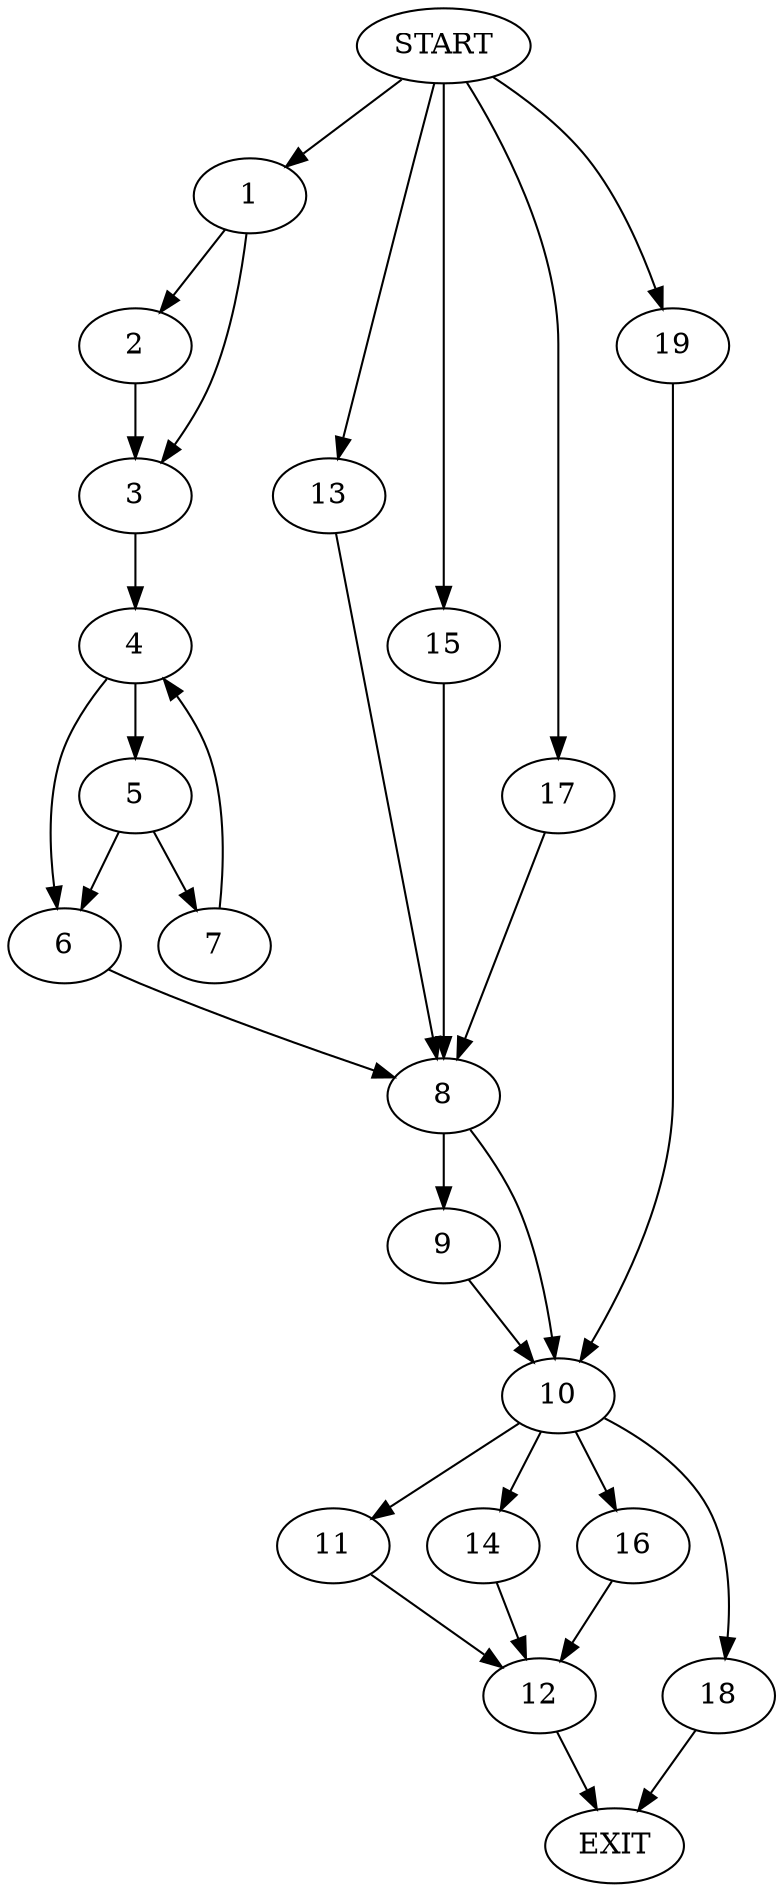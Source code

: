 digraph {
0 [label="START"]
20 [label="EXIT"]
0 -> 1
1 -> 2
1 -> 3
3 -> 4
2 -> 3
4 -> 5
4 -> 6
5 -> 7
5 -> 6
6 -> 8
7 -> 4
8 -> 9
8 -> 10
11 -> 12
12 -> 20
0 -> 13
13 -> 8
14 -> 12
0 -> 15
15 -> 8
16 -> 12
0 -> 17
17 -> 8
18 -> 20
9 -> 10
10 -> 16
10 -> 14
10 -> 18
10 -> 11
0 -> 19
19 -> 10
}
